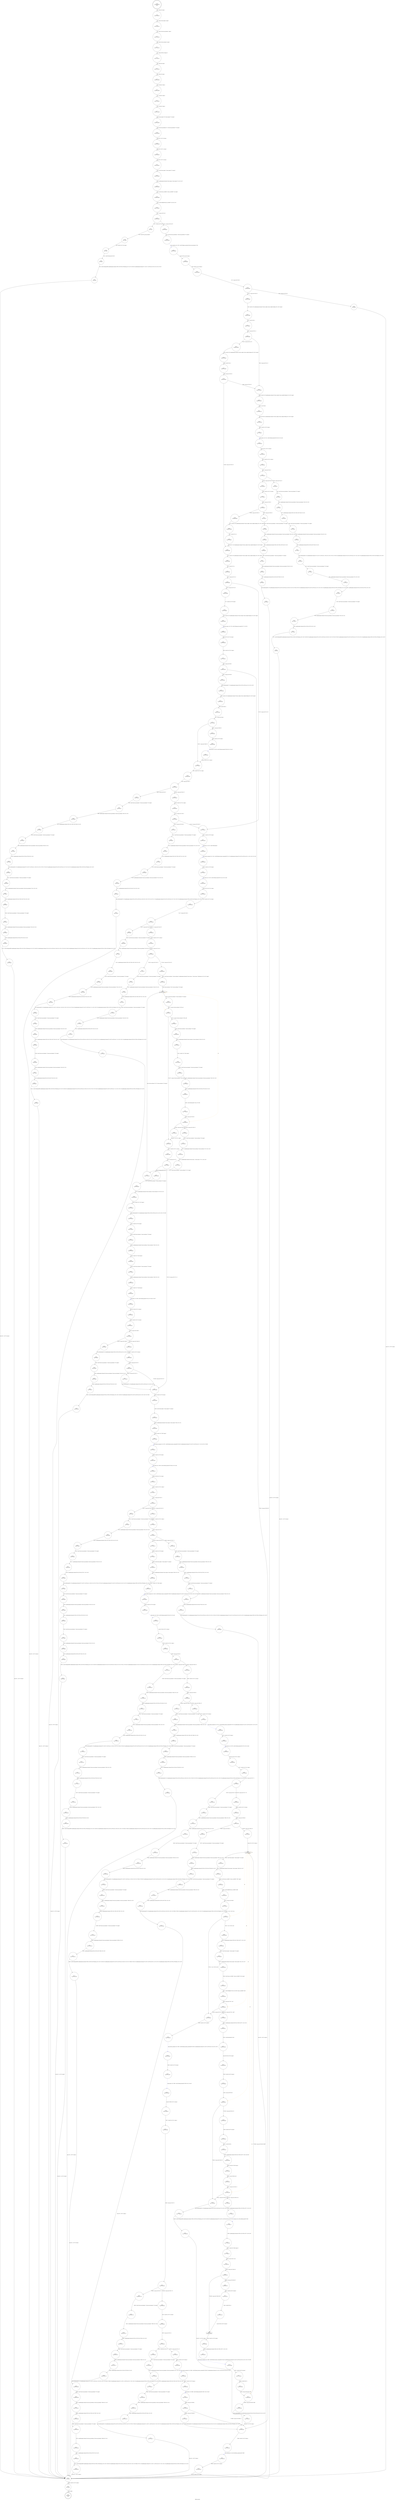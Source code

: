 digraph deliver_to_host {
label="deliver_to_host"
1765 [label="N1765\n(rp:0, ep:0)\nexit", shape="doublecircle"]
1766 [label="N1766\n(rp:416, ep:416)\nentry", shape="doublecircle"]
1766 -> 1768 [label="%3 = alloca i32, align 4"]
1768 [label="N1768\n(rp:415, ep:415)", shape="circle"]
1768 -> 1769 [label="%4 = alloca %struct.qitem*, align 8"]
1769 [label="N1769\n(rp:414, ep:414)", shape="circle"]
1769 -> 1770 [label="%5 = alloca %struct.mx_hostentry*, align 8"]
1770 [label="N1770\n(rp:413, ep:413)", shape="circle"]
1770 -> 1771 [label="%6 = alloca %struct.authuser*, align 8"]
1771 [label="N1771\n(rp:412, ep:412)", shape="circle"]
1771 -> 1772 [label="%7 = alloca [1000 x i8], align 16"]
1772 [label="N1772\n(rp:411, ep:411)", shape="circle"]
1772 -> 1773 [label="%8 = alloca i64, align 8"]
1773 [label="N1773\n(rp:410, ep:410)", shape="circle"]
1773 -> 1774 [label="%9 = alloca i32, align 4"]
1774 [label="N1774\n(rp:409, ep:409)", shape="circle"]
1774 -> 1775 [label="%10 = alloca i32, align 4"]
1775 [label="N1775\n(rp:408, ep:408)", shape="circle"]
1775 -> 1776 [label="%11 = alloca i32, align 4"]
1776 [label="N1776\n(rp:407, ep:407)", shape="circle"]
1776 -> 1777 [label="%12 = alloca i32, align 4"]
1777 [label="N1777\n(rp:406, ep:406)", shape="circle"]
1777 -> 1779 [label="store %struct.qitem* %0, %struct.qitem** %4, align 8"]
1779 [label="N1779\n(rp:405, ep:405)", shape="circle"]
1779 -> 1786 [label="store %struct.mx_hostentry* %1, %struct.mx_hostentry** %5, align 8"]
1786 [label="N1786\n(rp:404, ep:404)", shape="circle"]
1786 -> 1788 [label="store i32 0, i32* %10, align 4"]
1788 [label="N1788\n(rp:403, ep:403)", shape="circle"]
1788 -> 1790 [label="store i32 0, i32* %11, align 4"]
1790 [label="N1790\n(rp:402, ep:402)", shape="circle"]
1790 -> 1791 [label="store i32 0, i32* %12, align 4"]
1791 [label="N1791\n(rp:401, ep:401)", shape="circle"]
1791 -> 1792 [label="%13 = load %struct.qitem*, %struct.qitem** %4, align 8"]
1792 [label="N1792\n(rp:400, ep:400)", shape="circle"]
1792 -> 1793 [label="%14 = getelementptr inbounds %struct.qitem, %struct.qitem* %13, i32 0, i32 7"]
1793 [label="N1793\n(rp:399, ep:399)", shape="circle"]
1793 -> 1794 [label="%15 = load %struct._IO_FILE*, %struct._IO_FILE** %14, align 8"]
1794 [label="N1794\n(rp:398, ep:398)", shape="circle"]
1794 -> 1795 [label="%16 = call i32 @fseek(%struct._IO_FILE* %15, i64 0, i32 0)"]
1795 [label="N1795\n(rp:397, ep:397)", shape="circle"]
1795 -> 1796 [label="%17 = icmp ne i32 %16, 0"]
1796 [label="N1796\n(rp:396, ep:396)", shape="circle"]
1796 -> 2237 [label="[%17 = icmp ne i32 %16, 0]"]
1796 -> 2238 [label="[!(%17 = icmp ne i32 %16, 0)]"]
1798 [label="N1798\n(rp:6, ep:6)", shape="circle"]
1798 -> 1799 [label="%20 = load i32, i32* %19, align 4"]
1799 [label="N1799\n(rp:5, ep:5)", shape="circle"]
1799 -> 1800 [label="%21 = call i8* @strerror(i32 %20)"]
1800 [label="N1800\n(rp:4, ep:4)", shape="circle"]
1800 -> 1801 [label="%22 = call i32 @snprintf(i8* getelementptr inbounds ([200 x i8], [200 x i8]* @errmsg, i32 0, i32 0), i64 200, i8* getelementptr inbounds ([17 x i8], [17 x i8]* @.str.10.105, i32 0, i32 0), i8* %21)"]
1801 [label="N1801\n(rp:3, ep:3)", shape="circle"]
1801 -> 2235 [label="store i32 -1, i32* %3, align 4"]
1804 [label="N1804\n(rp:394, ep:394)", shape="circle"]
1804 -> 1805 [label="open_connection --@-- %25 = call i32 @open_connection(%struct.mx_hostentry* %24)", style="dashed", color="blue"]
1805 [label="N1805\n(rp:393, ep:393)", shape="circle"]
1805 -> 1806 [label="store i32 %25, i32* %9, align 4"]
1806 [label="N1806\n(rp:392, ep:392)", shape="circle"]
1806 -> 1807 [label="%26 = load i32, i32* %9, align 4"]
1807 [label="N1807\n(rp:391, ep:391)", shape="circle"]
1807 -> 1808 [label="%27 = icmp slt i32 %26, 0"]
1808 [label="N1808\n(rp:390, ep:390)", shape="circle"]
1808 -> 2239 [label="[%27 = icmp slt i32 %26, 0]"]
1808 -> 2240 [label="[!(%27 = icmp slt i32 %26, 0)]"]
1812 [label="N1812\n(rp:388, ep:388)", shape="circle"]
1812 -> 1813 [label="%31 = and i32 %30, 4"]
1813 [label="N1813\n(rp:387, ep:387)", shape="circle"]
1813 -> 1814 [label="%32 = icmp eq i32 %31, 0"]
1814 [label="N1814\n(rp:386, ep:386)", shape="circle"]
1814 -> 2242 [label="[!(%32 = icmp eq i32 %31, 0)]"]
1814 -> 1819 [label="[%32 = icmp eq i32 %31, 0]"]
1816 [label="N1816\n(rp:384, ep:384)", shape="circle"]
1816 -> 1817 [label="%35 = and i32 %34, 2"]
1817 [label="N1817\n(rp:383, ep:383)", shape="circle"]
1817 -> 1818 [label="%36 = icmp ne i32 %35, 0"]
1818 [label="N1818\n(rp:382, ep:382)", shape="circle"]
1818 -> 1819 [label="[%36 = icmp ne i32 %35, 0]"]
1818 -> 1861 [label="[!(%36 = icmp ne i32 %35, 0)]"]
1819 [label="N1819\n(rp:381, ep:381)", shape="circle"]
1819 -> 1820 [label="%38 = load i32, i32* getelementptr inbounds (%struct.config, %struct.config* @config, i32 0, i32 6), align 8"]
1820 [label="N1820\n(rp:380, ep:380)", shape="circle"]
1820 -> 1821 [label="%39 = or i32 %38, 8"]
1821 [label="N1821\n(rp:379, ep:379)", shape="circle"]
1821 -> 1822 [label="store i32 %39, i32* getelementptr inbounds (%struct.config, %struct.config* @config, i32 0, i32 6), align 8"]
1822 [label="N1822\n(rp:378, ep:378)", shape="circle"]
1822 -> 1823 [label="%40 = load i32, i32* %9, align 4"]
1823 [label="N1823\n(rp:377, ep:377)", shape="circle"]
1823 -> 1824 [label="read_remote --@-- %41 = call i32 @read_remote(i32 %40, i32 0, i8* null)", style="dashed", color="blue"]
1824 [label="N1824\n(rp:376, ep:376)", shape="circle"]
1824 -> 1825 [label="store i32 %41, i32* %12, align 4"]
1825 [label="N1825\n(rp:375, ep:375)", shape="circle"]
1825 -> 1826 [label="%42 = load i32, i32* %12, align 4"]
1826 [label="N1826\n(rp:374, ep:374)", shape="circle"]
1826 -> 1827 [label="%43 = icmp eq i32 %42, 5"]
1827 [label="N1827\n(rp:373, ep:373)", shape="circle"]
1827 -> 2245 [label="[%43 = icmp eq i32 %42, 5]"]
1827 -> 2246 [label="[!(%43 = icmp eq i32 %42, 5)]"]
1829 [label="N1829\n(rp:22, ep:22)", shape="circle"]
1829 -> 1830 [label="%46 = getelementptr inbounds %struct.mx_hostentry, %struct.mx_hostentry* %45, i32 0, i32 0"]
1830 [label="N1830\n(rp:21, ep:21)", shape="circle"]
1830 -> 1831 [label="%47 = getelementptr inbounds [1025 x i8], [1025 x i8]* %46, i32 0, i32 0"]
1831 [label="N1831\n(rp:20, ep:20)", shape="circle"]
1831 -> 1832 [label="%48 = load %struct.mx_hostentry*, %struct.mx_hostentry** %5, align 8"]
1832 [label="N1832\n(rp:19, ep:19)", shape="circle"]
1832 -> 1833 [label="%49 = getelementptr inbounds %struct.mx_hostentry, %struct.mx_hostentry* %48, i32 0, i32 1"]
1833 [label="N1833\n(rp:18, ep:18)", shape="circle"]
1833 -> 1834 [label="%50 = getelementptr inbounds [46 x i8], [46 x i8]* %49, i32 0, i32 0"]
1834 [label="N1834\n(rp:17, ep:17)", shape="circle"]
1834 -> 1835 [label="call void @syslog(i32 3, i8* getelementptr inbounds ([47 x i8], [47 x i8]* @.str.11.106, i32 0, i32 0), i8* %47, i8* %50, i8* getelementptr inbounds ([8 x i8], [8 x i8]* @.str.12.107, i32 0, i32 0), i8* getelementptr inbounds ([200 x i8], [200 x i8]* @neterr, i32 0, i32 0))"]
1835 [label="N1835\n(rp:16, ep:16)", shape="circle"]
1835 -> 1836 [label="%51 = load %struct.mx_hostentry*, %struct.mx_hostentry** %5, align 8"]
1836 [label="N1836\n(rp:15, ep:15)", shape="circle"]
1836 -> 1837 [label="%52 = getelementptr inbounds %struct.mx_hostentry, %struct.mx_hostentry* %51, i32 0, i32 0"]
1837 [label="N1837\n(rp:14, ep:14)", shape="circle"]
1837 -> 1838 [label="%53 = getelementptr inbounds [1025 x i8], [1025 x i8]* %52, i32 0, i32 0"]
1838 [label="N1838\n(rp:13, ep:13)", shape="circle"]
1838 -> 1839 [label="%54 = load %struct.mx_hostentry*, %struct.mx_hostentry** %5, align 8"]
1839 [label="N1839\n(rp:12, ep:12)", shape="circle"]
1839 -> 1840 [label="%55 = getelementptr inbounds %struct.mx_hostentry, %struct.mx_hostentry* %54, i32 0, i32 1"]
1840 [label="N1840\n(rp:11, ep:11)", shape="circle"]
1840 -> 1841 [label="%56 = getelementptr inbounds [46 x i8], [46 x i8]* %55, i32 0, i32 0"]
1841 [label="N1841\n(rp:10, ep:10)", shape="circle"]
1841 -> 1842 [label="%57 = call i32 @snprintf(i8* getelementptr inbounds ([200 x i8], [200 x i8]* @errmsg, i32 0, i32 0), i64 200, i8* getelementptr inbounds ([32 x i8], [32 x i8]* @.str.13.108, i32 0, i32 0), i8* %53, i8* %56, i8* getelementptr inbounds ([8 x i8], [8 x i8]* @.str.12.107, i32 0, i32 0), i8* getelementptr inbounds ([200 x i8], [200 x i8]* @neterr, i32 0, i32 0))"]
1842 [label="N1842\n(rp:9, ep:9)", shape="circle"]
1842 -> 2235 [label="store i32 -1, i32* %3, align 4"]
1845 [label="N1845\n(rp:371, ep:371)", shape="circle"]
1845 -> 1846 [label="%60 = icmp ne i32 %59, 2"]
1846 [label="N1846\n(rp:370, ep:370)", shape="circle"]
1846 -> 2247 [label="[%60 = icmp ne i32 %59, 2]"]
1846 -> 2248 [label="[!(%60 = icmp ne i32 %59, 2)]"]
1848 [label="N1848\n(rp:30, ep:30)", shape="circle"]
1848 -> 1849 [label="%63 = getelementptr inbounds %struct.mx_hostentry, %struct.mx_hostentry* %62, i32 0, i32 0"]
1849 [label="N1849\n(rp:29, ep:29)", shape="circle"]
1849 -> 1850 [label="%64 = getelementptr inbounds [1025 x i8], [1025 x i8]* %63, i32 0, i32 0"]
1850 [label="N1850\n(rp:28, ep:28)", shape="circle"]
1850 -> 1851 [label="%65 = load %struct.mx_hostentry*, %struct.mx_hostentry** %5, align 8"]
1851 [label="N1851\n(rp:27, ep:27)", shape="circle"]
1851 -> 1852 [label="%66 = getelementptr inbounds %struct.mx_hostentry, %struct.mx_hostentry* %65, i32 0, i32 1"]
1852 [label="N1852\n(rp:26, ep:26)", shape="circle"]
1852 -> 1853 [label="%67 = getelementptr inbounds [46 x i8], [46 x i8]* %66, i32 0, i32 0"]
1853 [label="N1853\n(rp:25, ep:25)", shape="circle"]
1853 -> 1854 [label="call void @syslog(i32 5, i8* getelementptr inbounds ([54 x i8], [54 x i8]* @.str.14.109, i32 0, i32 0), i8* %64, i8* %67, i8* getelementptr inbounds ([8 x i8], [8 x i8]* @.str.12.107, i32 0, i32 0), i8* getelementptr inbounds ([200 x i8], [200 x i8]* @neterr, i32 0, i32 0))"]
1854 [label="N1854\n(rp:24, ep:24)", shape="circle"]
1854 -> 2235 [label="store i32 1, i32* %3, align 4"]
1858 [label="N1858\n(rp:368, ep:368)", shape="circle"]
1858 -> 1859 [label="%71 = and i32 %70, -9"]
1859 [label="N1859\n(rp:367, ep:367)", shape="circle"]
1859 -> 1861 [label="store i32 %71, i32* getelementptr inbounds (%struct.config, %struct.config* @config, i32 0, i32 6), align 8"]
1861 [label="N1861\n(rp:366, ep:366)", shape="circle"]
1861 -> 1862 [label="%73 = load i32, i32* getelementptr inbounds (%struct.config, %struct.config* @config, i32 0, i32 6), align 8"]
1862 [label="N1862\n(rp:365, ep:365)", shape="circle"]
1862 -> 1863 [label="%74 = and i32 %73, 4"]
1863 [label="N1863\n(rp:364, ep:364)", shape="circle"]
1863 -> 1864 [label="%75 = icmp ne i32 %74, 0"]
1864 [label="N1864\n(rp:363, ep:363)", shape="circle"]
1864 -> 2249 [label="[%75 = icmp ne i32 %74, 0]"]
1864 -> 1916 [label="[!(%75 = icmp ne i32 %74, 0)]"]
1866 [label="N1866\n(rp:361, ep:361)", shape="circle"]
1866 -> 1867 [label="%78 = load i32, i32* getelementptr inbounds (%struct.config, %struct.config* @config, i32 0, i32 6), align 8"]
1867 [label="N1867\n(rp:360, ep:360)", shape="circle"]
1867 -> 1868 [label="smtp_init_crypto --@-- %79 = call i32 @smtp_init_crypto(i32 %77, i32 %78)", style="dashed", color="blue"]
1868 [label="N1868\n(rp:359, ep:359)", shape="circle"]
1868 -> 1869 [label="store i32 %79, i32* %10, align 4"]
1869 [label="N1869\n(rp:358, ep:358)", shape="circle"]
1869 -> 1870 [label="%80 = load i32, i32* %10, align 4"]
1870 [label="N1870\n(rp:357, ep:357)", shape="circle"]
1870 -> 1871 [label="%81 = icmp eq i32 %80, 0"]
1871 [label="N1871\n(rp:356, ep:356)", shape="circle"]
1871 -> 2251 [label="[%81 = icmp eq i32 %80, 0]"]
1871 -> 2230 [label="[!(%81 = icmp eq i32 %80, 0)]"]
1875 [label="N1875\n(rp:354, ep:354)", shape="circle"]
1875 -> 1876 [label="%85 = load i32, i32* getelementptr inbounds (%struct.config, %struct.config* @config, i32 0, i32 6), align 8"]
1876 [label="N1876\n(rp:353, ep:353)", shape="circle"]
1876 -> 1877 [label="%86 = and i32 %85, 2"]
1877 [label="N1877\n(rp:352, ep:352)", shape="circle"]
1877 -> 1878 [label="%87 = icmp eq i32 %86, 0"]
1878 [label="N1878\n(rp:351, ep:351)", shape="circle"]
1878 -> 2253 [label="[%87 = icmp eq i32 %86, 0]"]
1878 -> 1883 [label="[!(%87 = icmp eq i32 %86, 0)]"]
1880 [label="N1880\n(rp:349, ep:349)", shape="circle"]
1880 -> 1881 [label="read_remote --@-- %90 = call i32 @read_remote(i32 %89, i32 0, i8* null)", style="dashed", color="blue"]
1881 [label="N1881\n(rp:348, ep:348)", shape="circle"]
1881 -> 1883 [label="store i32 %90, i32* %12, align 4"]
1883 [label="N1883\n(rp:347, ep:347)", shape="circle"]
1883 -> 1884 [label="%92 = load i32, i32* %12, align 4"]
1884 [label="N1884\n(rp:346, ep:346)", shape="circle"]
1884 -> 1885 [label="%93 = icmp eq i32 %92, 5"]
1885 [label="N1885\n(rp:345, ep:345)", shape="circle"]
1885 -> 2255 [label="[%93 = icmp eq i32 %92, 5]"]
1885 -> 2256 [label="[!(%93 = icmp eq i32 %92, 5)]"]
1887 [label="N1887\n(rp:45, ep:45)", shape="circle"]
1887 -> 1888 [label="%96 = getelementptr inbounds %struct.mx_hostentry, %struct.mx_hostentry* %95, i32 0, i32 0"]
1888 [label="N1888\n(rp:44, ep:44)", shape="circle"]
1888 -> 1889 [label="%97 = getelementptr inbounds [1025 x i8], [1025 x i8]* %96, i32 0, i32 0"]
1889 [label="N1889\n(rp:43, ep:43)", shape="circle"]
1889 -> 1890 [label="%98 = load %struct.mx_hostentry*, %struct.mx_hostentry** %5, align 8"]
1890 [label="N1890\n(rp:42, ep:42)", shape="circle"]
1890 -> 1891 [label="%99 = getelementptr inbounds %struct.mx_hostentry, %struct.mx_hostentry* %98, i32 0, i32 1"]
1891 [label="N1891\n(rp:41, ep:41)", shape="circle"]
1891 -> 1892 [label="%100 = getelementptr inbounds [46 x i8], [46 x i8]* %99, i32 0, i32 0"]
1892 [label="N1892\n(rp:40, ep:40)", shape="circle"]
1892 -> 1893 [label="call void @syslog(i32 3, i8* getelementptr inbounds ([47 x i8], [47 x i8]* @.str.11.106, i32 0, i32 0), i8* %97, i8* %100, i8* getelementptr inbounds ([8 x i8], [8 x i8]* @.str.12.107, i32 0, i32 0), i8* getelementptr inbounds ([200 x i8], [200 x i8]* @neterr, i32 0, i32 0))"]
1893 [label="N1893\n(rp:39, ep:39)", shape="circle"]
1893 -> 1894 [label="%101 = load %struct.mx_hostentry*, %struct.mx_hostentry** %5, align 8"]
1894 [label="N1894\n(rp:38, ep:38)", shape="circle"]
1894 -> 1895 [label="%102 = getelementptr inbounds %struct.mx_hostentry, %struct.mx_hostentry* %101, i32 0, i32 0"]
1895 [label="N1895\n(rp:37, ep:37)", shape="circle"]
1895 -> 1896 [label="%103 = getelementptr inbounds [1025 x i8], [1025 x i8]* %102, i32 0, i32 0"]
1896 [label="N1896\n(rp:36, ep:36)", shape="circle"]
1896 -> 1897 [label="%104 = load %struct.mx_hostentry*, %struct.mx_hostentry** %5, align 8"]
1897 [label="N1897\n(rp:35, ep:35)", shape="circle"]
1897 -> 1898 [label="%105 = getelementptr inbounds %struct.mx_hostentry, %struct.mx_hostentry* %104, i32 0, i32 1"]
1898 [label="N1898\n(rp:34, ep:34)", shape="circle"]
1898 -> 1899 [label="%106 = getelementptr inbounds [46 x i8], [46 x i8]* %105, i32 0, i32 0"]
1899 [label="N1899\n(rp:33, ep:33)", shape="circle"]
1899 -> 1900 [label="%107 = call i32 @snprintf(i8* getelementptr inbounds ([200 x i8], [200 x i8]* @errmsg, i32 0, i32 0), i64 200, i8* getelementptr inbounds ([32 x i8], [32 x i8]* @.str.13.108, i32 0, i32 0), i8* %103, i8* %106, i8* getelementptr inbounds ([8 x i8], [8 x i8]* @.str.12.107, i32 0, i32 0), i8* getelementptr inbounds ([200 x i8], [200 x i8]* @neterr, i32 0, i32 0))"]
1900 [label="N1900\n(rp:32, ep:32)", shape="circle"]
1900 -> 2235 [label="store i32 -1, i32* %3, align 4"]
1903 [label="N1903\n(rp:343, ep:343)", shape="circle"]
1903 -> 1904 [label="%110 = icmp ne i32 %109, 2"]
1904 [label="N1904\n(rp:342, ep:342)", shape="circle"]
1904 -> 2257 [label="[%110 = icmp ne i32 %109, 2]"]
1904 -> 1916 [label="[!(%110 = icmp ne i32 %109, 2)]"]
1906 [label="N1906\n(rp:53, ep:53)", shape="circle"]
1906 -> 1907 [label="%113 = getelementptr inbounds %struct.mx_hostentry, %struct.mx_hostentry* %112, i32 0, i32 0"]
1907 [label="N1907\n(rp:52, ep:52)", shape="circle"]
1907 -> 1908 [label="%114 = getelementptr inbounds [1025 x i8], [1025 x i8]* %113, i32 0, i32 0"]
1908 [label="N1908\n(rp:51, ep:51)", shape="circle"]
1908 -> 1909 [label="%115 = load %struct.mx_hostentry*, %struct.mx_hostentry** %5, align 8"]
1909 [label="N1909\n(rp:50, ep:50)", shape="circle"]
1909 -> 1910 [label="%116 = getelementptr inbounds %struct.mx_hostentry, %struct.mx_hostentry* %115, i32 0, i32 1"]
1910 [label="N1910\n(rp:49, ep:49)", shape="circle"]
1910 -> 1911 [label="%117 = getelementptr inbounds [46 x i8], [46 x i8]* %116, i32 0, i32 0"]
1911 [label="N1911\n(rp:48, ep:48)", shape="circle"]
1911 -> 1912 [label="call void @syslog(i32 5, i8* getelementptr inbounds ([54 x i8], [54 x i8]* @.str.14.109, i32 0, i32 0), i8* %114, i8* %117, i8* getelementptr inbounds ([8 x i8], [8 x i8]* @.str.12.107, i32 0, i32 0), i8* getelementptr inbounds ([200 x i8], [200 x i8]* @neterr, i32 0, i32 0))"]
1912 [label="N1912\n(rp:47, ep:47)", shape="circle"]
1912 -> 2235 [label="store i32 1, i32* %3, align 4"]
1916 [label="N1916\n(rp:341, ep:341)", shape="circle"]
1916 -> 1917 [label="%121 = load i32, i32* %9, align 4"]
1917 [label="N1917\n(rp:340, ep:340)", shape="circle"]
1917 -> 1918 [label="hostname --@-- %122 = call i8* @hostname()", style="dashed", color="blue"]
1918 [label="N1918\n(rp:339, ep:339)", shape="circle"]
1918 -> 1919 [label="send_remote_command --@-- %123 = call i64 @send_remote_command(i32 %121, i8* getelementptr inbounds ([8 x i8], [8 x i8]* @.str.16.111, i32 0, i32 0), i8* %122)", style="dashed", color="blue"]
1919 [label="N1919\n(rp:338, ep:338)", shape="circle"]
1919 -> 1920 [label="%124 = load i32, i32* %9, align 4"]
1920 [label="N1920\n(rp:337, ep:337)", shape="circle"]
1920 -> 1921 [label="read_remote --@-- %125 = call i32 @read_remote(i32 %124, i32 0, i8* null)", style="dashed", color="blue"]
1921 [label="N1921\n(rp:336, ep:336)", shape="circle"]
1921 -> 1922 [label="store i32 %125, i32* %12, align 4"]
1922 [label="N1922\n(rp:335, ep:335)", shape="circle"]
1922 -> 1923 [label="%126 = load i32, i32* %12, align 4"]
1923 [label="N1923\n(rp:334, ep:334)", shape="circle"]
1923 -> 1924 [label="%127 = icmp eq i32 %126, 5"]
1924 [label="N1924\n(rp:333, ep:333)", shape="circle"]
1924 -> 2259 [label="[%127 = icmp eq i32 %126, 5]"]
1924 -> 2260 [label="[!(%127 = icmp eq i32 %126, 5)]"]
1926 [label="N1926\n(rp:68, ep:68)", shape="circle"]
1926 -> 1927 [label="%130 = getelementptr inbounds %struct.mx_hostentry, %struct.mx_hostentry* %129, i32 0, i32 0"]
1927 [label="N1927\n(rp:67, ep:67)", shape="circle"]
1927 -> 1928 [label="%131 = getelementptr inbounds [1025 x i8], [1025 x i8]* %130, i32 0, i32 0"]
1928 [label="N1928\n(rp:66, ep:66)", shape="circle"]
1928 -> 1929 [label="%132 = load %struct.mx_hostentry*, %struct.mx_hostentry** %5, align 8"]
1929 [label="N1929\n(rp:65, ep:65)", shape="circle"]
1929 -> 1930 [label="%133 = getelementptr inbounds %struct.mx_hostentry, %struct.mx_hostentry* %132, i32 0, i32 1"]
1930 [label="N1930\n(rp:64, ep:64)", shape="circle"]
1930 -> 1931 [label="%134 = getelementptr inbounds [46 x i8], [46 x i8]* %133, i32 0, i32 0"]
1931 [label="N1931\n(rp:63, ep:63)", shape="circle"]
1931 -> 1932 [label="call void @syslog(i32 3, i8* getelementptr inbounds ([47 x i8], [47 x i8]* @.str.11.106, i32 0, i32 0), i8* %131, i8* %134, i8* getelementptr inbounds ([5 x i8], [5 x i8]* @.str.17.112, i32 0, i32 0), i8* getelementptr inbounds ([200 x i8], [200 x i8]* @neterr, i32 0, i32 0))"]
1932 [label="N1932\n(rp:62, ep:62)", shape="circle"]
1932 -> 1933 [label="%135 = load %struct.mx_hostentry*, %struct.mx_hostentry** %5, align 8"]
1933 [label="N1933\n(rp:61, ep:61)", shape="circle"]
1933 -> 1934 [label="%136 = getelementptr inbounds %struct.mx_hostentry, %struct.mx_hostentry* %135, i32 0, i32 0"]
1934 [label="N1934\n(rp:60, ep:60)", shape="circle"]
1934 -> 1935 [label="%137 = getelementptr inbounds [1025 x i8], [1025 x i8]* %136, i32 0, i32 0"]
1935 [label="N1935\n(rp:59, ep:59)", shape="circle"]
1935 -> 1936 [label="%138 = load %struct.mx_hostentry*, %struct.mx_hostentry** %5, align 8"]
1936 [label="N1936\n(rp:58, ep:58)", shape="circle"]
1936 -> 1937 [label="%139 = getelementptr inbounds %struct.mx_hostentry, %struct.mx_hostentry* %138, i32 0, i32 1"]
1937 [label="N1937\n(rp:57, ep:57)", shape="circle"]
1937 -> 1938 [label="%140 = getelementptr inbounds [46 x i8], [46 x i8]* %139, i32 0, i32 0"]
1938 [label="N1938\n(rp:56, ep:56)", shape="circle"]
1938 -> 1939 [label="%141 = call i32 @snprintf(i8* getelementptr inbounds ([200 x i8], [200 x i8]* @errmsg, i32 0, i32 0), i64 200, i8* getelementptr inbounds ([32 x i8], [32 x i8]* @.str.13.108, i32 0, i32 0), i8* %137, i8* %140, i8* getelementptr inbounds ([5 x i8], [5 x i8]* @.str.17.112, i32 0, i32 0), i8* getelementptr inbounds ([200 x i8], [200 x i8]* @neterr, i32 0, i32 0))"]
1939 [label="N1939\n(rp:55, ep:55)", shape="circle"]
1939 -> 2235 [label="store i32 -1, i32* %3, align 4"]
1942 [label="N1942\n(rp:331, ep:331)", shape="circle"]
1942 -> 1943 [label="%144 = icmp ne i32 %143, 2"]
1943 [label="N1943\n(rp:330, ep:330)", shape="circle"]
1943 -> 2261 [label="[%144 = icmp ne i32 %143, 2]"]
1943 -> 2262 [label="[!(%144 = icmp ne i32 %143, 2)]"]
1945 [label="N1945\n(rp:76, ep:76)", shape="circle"]
1945 -> 1946 [label="%147 = getelementptr inbounds %struct.mx_hostentry, %struct.mx_hostentry* %146, i32 0, i32 0"]
1946 [label="N1946\n(rp:75, ep:75)", shape="circle"]
1946 -> 1947 [label="%148 = getelementptr inbounds [1025 x i8], [1025 x i8]* %147, i32 0, i32 0"]
1947 [label="N1947\n(rp:74, ep:74)", shape="circle"]
1947 -> 1948 [label="%149 = load %struct.mx_hostentry*, %struct.mx_hostentry** %5, align 8"]
1948 [label="N1948\n(rp:73, ep:73)", shape="circle"]
1948 -> 1949 [label="%150 = getelementptr inbounds %struct.mx_hostentry, %struct.mx_hostentry* %149, i32 0, i32 1"]
1949 [label="N1949\n(rp:72, ep:72)", shape="circle"]
1949 -> 1950 [label="%151 = getelementptr inbounds [46 x i8], [46 x i8]* %150, i32 0, i32 0"]
1950 [label="N1950\n(rp:71, ep:71)", shape="circle"]
1950 -> 1951 [label="call void @syslog(i32 5, i8* getelementptr inbounds ([54 x i8], [54 x i8]* @.str.14.109, i32 0, i32 0), i8* %148, i8* %151, i8* getelementptr inbounds ([5 x i8], [5 x i8]* @.str.17.112, i32 0, i32 0), i8* getelementptr inbounds ([200 x i8], [200 x i8]* @neterr, i32 0, i32 0))"]
1951 [label="N1951\n(rp:70, ep:70)", shape="circle"]
1951 -> 2235 [label="store i32 1, i32* %3, align 4"]
1955 [label="N1955\n(rp:328, ep:328)", shape="circle"]
1955 -> 1957 [label="store %struct.authuser* %154, %struct.authuser** %6, align 8"]
1957 [label="N1957\n(rp:327, ep:313)", shape="box"]
1957 -> 1958 [label="%156 = load %struct.authuser*, %struct.authuser** %6, align 8"]
1957 -> 1957 [label="@", style="dashed", color="orange"]
1957 -> 1968 [label="@", style="dashed", color="orange"]
1957 -> 1959 [label="@", style="dashed", color="orange"]
1958 [label="N1958\n(rp:326, ep:312)", shape="circle"]
1958 -> 1959 [label="%157 = icmp ne %struct.authuser* %156, null"]
1959 [label="N1959\n(rp:325, ep:311)", shape="circle"]
1959 -> 2263 [label="[%157 = icmp ne %struct.authuser* %156, null]"]
1959 -> 1978 [label="[!(%157 = icmp ne %struct.authuser* %156, null)]"]
1961 [label="N1961\n(rp:323, ep:326)", shape="circle"]
1961 -> 1962 [label="%160 = getelementptr inbounds %struct.authuser, %struct.authuser* %159, i32 0, i32 3"]
1962 [label="N1962\n(rp:322, ep:325)", shape="circle"]
1962 -> 1963 [label="%161 = load i8*, i8** %160, align 8"]
1963 [label="N1963\n(rp:321, ep:324)", shape="circle"]
1963 -> 1964 [label="%162 = load %struct.mx_hostentry*, %struct.mx_hostentry** %5, align 8"]
1964 [label="N1964\n(rp:320, ep:323)", shape="circle"]
1964 -> 1965 [label="%163 = getelementptr inbounds %struct.mx_hostentry, %struct.mx_hostentry* %162, i32 0, i32 0"]
1965 [label="N1965\n(rp:319, ep:322)", shape="circle"]
1965 -> 1966 [label="%164 = getelementptr inbounds [1025 x i8], [1025 x i8]* %163, i32 0, i32 0"]
1966 [label="N1966\n(rp:318, ep:321)", shape="circle"]
1966 -> 1967 [label="%165 = call i32 @strcmp(i8* %161, i8* %164)"]
1967 [label="N1967\n(rp:317, ep:320)", shape="circle"]
1967 -> 1968 [label="%166 = icmp eq i32 %165, 0"]
1968 [label="N1968\n(rp:316, ep:319)", shape="circle"]
1968 -> 2265 [label="[%166 = icmp eq i32 %165, 0]"]
1968 -> 2266 [label="[!(%166 = icmp eq i32 %165, 0)]"]
1973 [label="N1973\n(rp:314, ep:317)", shape="circle"]
1973 -> 1974 [label="%171 = getelementptr inbounds %struct.authuser, %struct.authuser* %170, i32 0, i32 0"]
1974 [label="N1974\n(rp:313, ep:316)", shape="circle"]
1974 -> 1975 [label="%172 = getelementptr inbounds %struct.anon.1, %struct.anon.1* %171, i32 0, i32 0"]
1975 [label="N1975\n(rp:312, ep:315)", shape="circle"]
1975 -> 1976 [label="%173 = load %struct.authuser*, %struct.authuser** %172, align 8"]
1976 [label="N1976\n(rp:311, ep:314)", shape="circle"]
1976 -> 1957 [label="store %struct.authuser* %173, %struct.authuser** %6, align 8"]
1978 [label="N1978\n(rp:309, ep:309)", shape="circle"]
1978 -> 1979 [label="%175 = load i32, i32* %11, align 4"]
1979 [label="N1979\n(rp:308, ep:308)", shape="circle"]
1979 -> 1980 [label="%176 = icmp eq i32 %175, 1"]
1980 [label="N1980\n(rp:307, ep:307)", shape="circle"]
1980 -> 2267 [label="[%176 = icmp eq i32 %175, 1]"]
1980 -> 2011 [label="[!(%176 = icmp eq i32 %175, 1)]"]
1982 [label="N1982\n(rp:305, ep:305)", shape="circle"]
1982 -> 1983 [label="%179 = getelementptr inbounds %struct.authuser, %struct.authuser* %178, i32 0, i32 1"]
1983 [label="N1983\n(rp:304, ep:304)", shape="circle"]
1983 -> 1984 [label="%180 = load i8*, i8** %179, align 8"]
1984 [label="N1984\n(rp:303, ep:303)", shape="circle"]
1984 -> 1985 [label="call void @syslog(i32 6, i8* getelementptr inbounds ([38 x i8], [38 x i8]* @.str.18.113, i32 0, i32 0), i8* %180)"]
1985 [label="N1985\n(rp:302, ep:302)", shape="circle"]
1985 -> 1986 [label="%181 = load i32, i32* %9, align 4"]
1986 [label="N1986\n(rp:301, ep:301)", shape="circle"]
1986 -> 1987 [label="%182 = load %struct.authuser*, %struct.authuser** %6, align 8"]
1987 [label="N1987\n(rp:300, ep:300)", shape="circle"]
1987 -> 1988 [label="%183 = getelementptr inbounds %struct.authuser, %struct.authuser* %182, i32 0, i32 1"]
1988 [label="N1988\n(rp:299, ep:299)", shape="circle"]
1988 -> 1989 [label="%184 = load i8*, i8** %183, align 8"]
1989 [label="N1989\n(rp:298, ep:298)", shape="circle"]
1989 -> 1990 [label="%185 = load %struct.authuser*, %struct.authuser** %6, align 8"]
1990 [label="N1990\n(rp:297, ep:297)", shape="circle"]
1990 -> 1991 [label="%186 = getelementptr inbounds %struct.authuser, %struct.authuser* %185, i32 0, i32 2"]
1991 [label="N1991\n(rp:296, ep:296)", shape="circle"]
1991 -> 1992 [label="%187 = load i8*, i8** %186, align 8"]
1992 [label="N1992\n(rp:295, ep:295)", shape="circle"]
1992 -> 1993 [label="smtp_login --@-- %188 = call i32 @smtp_login(i32 %181, i8* %184, i8* %187)", style="dashed", color="blue"]
1993 [label="N1993\n(rp:294, ep:294)", shape="circle"]
1993 -> 1994 [label="store i32 %188, i32* %10, align 4"]
1994 [label="N1994\n(rp:293, ep:293)", shape="circle"]
1994 -> 1995 [label="%189 = load i32, i32* %10, align 4"]
1995 [label="N1995\n(rp:292, ep:292)", shape="circle"]
1995 -> 1996 [label="%190 = icmp slt i32 %189, 0"]
1996 [label="N1996\n(rp:291, ep:291)", shape="circle"]
1996 -> 2269 [label="[%190 = icmp slt i32 %189, 0]"]
1996 -> 2270 [label="[!(%190 = icmp slt i32 %189, 0)]"]
1998 [label="N1998\n(rp:82, ep:82)", shape="circle"]
1998 -> 1999 [label="%192 = load %struct.mx_hostentry*, %struct.mx_hostentry** %5, align 8"]
1999 [label="N1999\n(rp:81, ep:81)", shape="circle"]
1999 -> 2000 [label="%193 = getelementptr inbounds %struct.mx_hostentry, %struct.mx_hostentry* %192, i32 0, i32 0"]
2000 [label="N2000\n(rp:80, ep:80)", shape="circle"]
2000 -> 2001 [label="%194 = getelementptr inbounds [1025 x i8], [1025 x i8]* %193, i32 0, i32 0"]
2001 [label="N2001\n(rp:79, ep:79)", shape="circle"]
2001 -> 2002 [label="%195 = call i32 @snprintf(i8* getelementptr inbounds ([200 x i8], [200 x i8]* @errmsg, i32 0, i32 0), i64 200, i8* getelementptr inbounds ([24 x i8], [24 x i8]* @.str.20.115, i32 0, i32 0), i8* %194)"]
2002 [label="N2002\n(rp:78, ep:78)", shape="circle"]
2002 -> 2235 [label="store i32 -1, i32* %3, align 4"]
2005 [label="N2005\n(rp:289, ep:289)", shape="circle"]
2005 -> 2006 [label="%198 = icmp sgt i32 %197, 0"]
2006 [label="N2006\n(rp:288, ep:288)", shape="circle"]
2006 -> 2271 [label="[%198 = icmp sgt i32 %197, 0]"]
2006 -> 2011 [label="[!(%198 = icmp sgt i32 %197, 0)]"]
2011 [label="N2011\n(rp:286, ep:286)", shape="circle"]
2011 -> 2012 [label="%203 = load i32, i32* %9, align 4"]
2012 [label="N2012\n(rp:285, ep:285)", shape="circle"]
2012 -> 2013 [label="%204 = load %struct.qitem*, %struct.qitem** %4, align 8"]
2013 [label="N2013\n(rp:284, ep:284)", shape="circle"]
2013 -> 2014 [label="%205 = getelementptr inbounds %struct.qitem, %struct.qitem* %204, i32 0, i32 1"]
2014 [label="N2014\n(rp:283, ep:283)", shape="circle"]
2014 -> 2015 [label="%206 = load i8*, i8** %205, align 8"]
2015 [label="N2015\n(rp:282, ep:282)", shape="circle"]
2015 -> 2016 [label="send_remote_command --@-- %207 = call i64 @send_remote_command(i32 %203, i8* getelementptr inbounds ([15 x i8], [15 x i8]* @.str.22.117, i32 0, i32 0), i8* %206)", style="dashed", color="blue"]
2016 [label="N2016\n(rp:281, ep:281)", shape="circle"]
2016 -> 2017 [label="%208 = load i32, i32* %9, align 4"]
2017 [label="N2017\n(rp:280, ep:280)", shape="circle"]
2017 -> 2018 [label="read_remote --@-- %209 = call i32 @read_remote(i32 %208, i32 0, i8* null)", style="dashed", color="blue"]
2018 [label="N2018\n(rp:279, ep:279)", shape="circle"]
2018 -> 2019 [label="store i32 %209, i32* %12, align 4"]
2019 [label="N2019\n(rp:278, ep:278)", shape="circle"]
2019 -> 2020 [label="%210 = load i32, i32* %12, align 4"]
2020 [label="N2020\n(rp:277, ep:277)", shape="circle"]
2020 -> 2021 [label="%211 = icmp eq i32 %210, 5"]
2021 [label="N2021\n(rp:276, ep:276)", shape="circle"]
2021 -> 2273 [label="[%211 = icmp eq i32 %210, 5]"]
2021 -> 2274 [label="[!(%211 = icmp eq i32 %210, 5)]"]
2023 [label="N2023\n(rp:97, ep:97)", shape="circle"]
2023 -> 2024 [label="%214 = getelementptr inbounds %struct.mx_hostentry, %struct.mx_hostentry* %213, i32 0, i32 0"]
2024 [label="N2024\n(rp:96, ep:96)", shape="circle"]
2024 -> 2025 [label="%215 = getelementptr inbounds [1025 x i8], [1025 x i8]* %214, i32 0, i32 0"]
2025 [label="N2025\n(rp:95, ep:95)", shape="circle"]
2025 -> 2026 [label="%216 = load %struct.mx_hostentry*, %struct.mx_hostentry** %5, align 8"]
2026 [label="N2026\n(rp:94, ep:94)", shape="circle"]
2026 -> 2027 [label="%217 = getelementptr inbounds %struct.mx_hostentry, %struct.mx_hostentry* %216, i32 0, i32 1"]
2027 [label="N2027\n(rp:93, ep:93)", shape="circle"]
2027 -> 2028 [label="%218 = getelementptr inbounds [46 x i8], [46 x i8]* %217, i32 0, i32 0"]
2028 [label="N2028\n(rp:92, ep:92)", shape="circle"]
2028 -> 2029 [label="call void @syslog(i32 3, i8* getelementptr inbounds ([47 x i8], [47 x i8]* @.str.11.106, i32 0, i32 0), i8* %215, i8* %218, i8* getelementptr inbounds ([10 x i8], [10 x i8]* @.str.23.118, i32 0, i32 0), i8* getelementptr inbounds ([200 x i8], [200 x i8]* @neterr, i32 0, i32 0))"]
2029 [label="N2029\n(rp:91, ep:91)", shape="circle"]
2029 -> 2030 [label="%219 = load %struct.mx_hostentry*, %struct.mx_hostentry** %5, align 8"]
2030 [label="N2030\n(rp:90, ep:90)", shape="circle"]
2030 -> 2031 [label="%220 = getelementptr inbounds %struct.mx_hostentry, %struct.mx_hostentry* %219, i32 0, i32 0"]
2031 [label="N2031\n(rp:89, ep:89)", shape="circle"]
2031 -> 2032 [label="%221 = getelementptr inbounds [1025 x i8], [1025 x i8]* %220, i32 0, i32 0"]
2032 [label="N2032\n(rp:88, ep:88)", shape="circle"]
2032 -> 2033 [label="%222 = load %struct.mx_hostentry*, %struct.mx_hostentry** %5, align 8"]
2033 [label="N2033\n(rp:87, ep:87)", shape="circle"]
2033 -> 2034 [label="%223 = getelementptr inbounds %struct.mx_hostentry, %struct.mx_hostentry* %222, i32 0, i32 1"]
2034 [label="N2034\n(rp:86, ep:86)", shape="circle"]
2034 -> 2035 [label="%224 = getelementptr inbounds [46 x i8], [46 x i8]* %223, i32 0, i32 0"]
2035 [label="N2035\n(rp:85, ep:85)", shape="circle"]
2035 -> 2036 [label="%225 = call i32 @snprintf(i8* getelementptr inbounds ([200 x i8], [200 x i8]* @errmsg, i32 0, i32 0), i64 200, i8* getelementptr inbounds ([32 x i8], [32 x i8]* @.str.13.108, i32 0, i32 0), i8* %221, i8* %224, i8* getelementptr inbounds ([10 x i8], [10 x i8]* @.str.23.118, i32 0, i32 0), i8* getelementptr inbounds ([200 x i8], [200 x i8]* @neterr, i32 0, i32 0))"]
2036 [label="N2036\n(rp:84, ep:84)", shape="circle"]
2036 -> 2235 [label="store i32 -1, i32* %3, align 4"]
2039 [label="N2039\n(rp:274, ep:274)", shape="circle"]
2039 -> 2040 [label="%228 = icmp ne i32 %227, 2"]
2040 [label="N2040\n(rp:273, ep:273)", shape="circle"]
2040 -> 2275 [label="[%228 = icmp ne i32 %227, 2]"]
2040 -> 2276 [label="[!(%228 = icmp ne i32 %227, 2)]"]
2042 [label="N2042\n(rp:105, ep:105)", shape="circle"]
2042 -> 2043 [label="%231 = getelementptr inbounds %struct.mx_hostentry, %struct.mx_hostentry* %230, i32 0, i32 0"]
2043 [label="N2043\n(rp:104, ep:104)", shape="circle"]
2043 -> 2044 [label="%232 = getelementptr inbounds [1025 x i8], [1025 x i8]* %231, i32 0, i32 0"]
2044 [label="N2044\n(rp:103, ep:103)", shape="circle"]
2044 -> 2045 [label="%233 = load %struct.mx_hostentry*, %struct.mx_hostentry** %5, align 8"]
2045 [label="N2045\n(rp:102, ep:102)", shape="circle"]
2045 -> 2046 [label="%234 = getelementptr inbounds %struct.mx_hostentry, %struct.mx_hostentry* %233, i32 0, i32 1"]
2046 [label="N2046\n(rp:101, ep:101)", shape="circle"]
2046 -> 2047 [label="%235 = getelementptr inbounds [46 x i8], [46 x i8]* %234, i32 0, i32 0"]
2047 [label="N2047\n(rp:100, ep:100)", shape="circle"]
2047 -> 2048 [label="call void @syslog(i32 5, i8* getelementptr inbounds ([54 x i8], [54 x i8]* @.str.14.109, i32 0, i32 0), i8* %232, i8* %235, i8* getelementptr inbounds ([10 x i8], [10 x i8]* @.str.23.118, i32 0, i32 0), i8* getelementptr inbounds ([200 x i8], [200 x i8]* @neterr, i32 0, i32 0))"]
2048 [label="N2048\n(rp:99, ep:99)", shape="circle"]
2048 -> 2235 [label="store i32 1, i32* %3, align 4"]
2052 [label="N2052\n(rp:271, ep:271)", shape="circle"]
2052 -> 2053 [label="%239 = load %struct.qitem*, %struct.qitem** %4, align 8"]
2053 [label="N2053\n(rp:270, ep:270)", shape="circle"]
2053 -> 2054 [label="%240 = getelementptr inbounds %struct.qitem, %struct.qitem* %239, i32 0, i32 2"]
2054 [label="N2054\n(rp:269, ep:269)", shape="circle"]
2054 -> 2055 [label="%241 = load i8*, i8** %240, align 8"]
2055 [label="N2055\n(rp:268, ep:268)", shape="circle"]
2055 -> 2056 [label="send_remote_command --@-- %242 = call i64 @send_remote_command(i32 %238, i8* getelementptr inbounds ([13 x i8], [13 x i8]* @.str.24.119, i32 0, i32 0), i8* %241)", style="dashed", color="blue"]
2056 [label="N2056\n(rp:267, ep:267)", shape="circle"]
2056 -> 2057 [label="%243 = load i32, i32* %9, align 4"]
2057 [label="N2057\n(rp:266, ep:266)", shape="circle"]
2057 -> 2058 [label="read_remote --@-- %244 = call i32 @read_remote(i32 %243, i32 0, i8* null)", style="dashed", color="blue"]
2058 [label="N2058\n(rp:265, ep:265)", shape="circle"]
2058 -> 2059 [label="store i32 %244, i32* %12, align 4"]
2059 [label="N2059\n(rp:264, ep:264)", shape="circle"]
2059 -> 2060 [label="%245 = load i32, i32* %12, align 4"]
2060 [label="N2060\n(rp:263, ep:263)", shape="circle"]
2060 -> 2061 [label="%246 = icmp eq i32 %245, 5"]
2061 [label="N2061\n(rp:262, ep:262)", shape="circle"]
2061 -> 2277 [label="[%246 = icmp eq i32 %245, 5]"]
2061 -> 2278 [label="[!(%246 = icmp eq i32 %245, 5)]"]
2063 [label="N2063\n(rp:120, ep:120)", shape="circle"]
2063 -> 2064 [label="%249 = getelementptr inbounds %struct.mx_hostentry, %struct.mx_hostentry* %248, i32 0, i32 0"]
2064 [label="N2064\n(rp:119, ep:119)", shape="circle"]
2064 -> 2065 [label="%250 = getelementptr inbounds [1025 x i8], [1025 x i8]* %249, i32 0, i32 0"]
2065 [label="N2065\n(rp:118, ep:118)", shape="circle"]
2065 -> 2066 [label="%251 = load %struct.mx_hostentry*, %struct.mx_hostentry** %5, align 8"]
2066 [label="N2066\n(rp:117, ep:117)", shape="circle"]
2066 -> 2067 [label="%252 = getelementptr inbounds %struct.mx_hostentry, %struct.mx_hostentry* %251, i32 0, i32 1"]
2067 [label="N2067\n(rp:116, ep:116)", shape="circle"]
2067 -> 2068 [label="%253 = getelementptr inbounds [46 x i8], [46 x i8]* %252, i32 0, i32 0"]
2068 [label="N2068\n(rp:115, ep:115)", shape="circle"]
2068 -> 2069 [label="call void @syslog(i32 3, i8* getelementptr inbounds ([47 x i8], [47 x i8]* @.str.11.106, i32 0, i32 0), i8* %250, i8* %253, i8* getelementptr inbounds ([8 x i8], [8 x i8]* @.str.25.120, i32 0, i32 0), i8* getelementptr inbounds ([200 x i8], [200 x i8]* @neterr, i32 0, i32 0))"]
2069 [label="N2069\n(rp:114, ep:114)", shape="circle"]
2069 -> 2070 [label="%254 = load %struct.mx_hostentry*, %struct.mx_hostentry** %5, align 8"]
2070 [label="N2070\n(rp:113, ep:113)", shape="circle"]
2070 -> 2071 [label="%255 = getelementptr inbounds %struct.mx_hostentry, %struct.mx_hostentry* %254, i32 0, i32 0"]
2071 [label="N2071\n(rp:112, ep:112)", shape="circle"]
2071 -> 2072 [label="%256 = getelementptr inbounds [1025 x i8], [1025 x i8]* %255, i32 0, i32 0"]
2072 [label="N2072\n(rp:111, ep:111)", shape="circle"]
2072 -> 2073 [label="%257 = load %struct.mx_hostentry*, %struct.mx_hostentry** %5, align 8"]
2073 [label="N2073\n(rp:110, ep:110)", shape="circle"]
2073 -> 2074 [label="%258 = getelementptr inbounds %struct.mx_hostentry, %struct.mx_hostentry* %257, i32 0, i32 1"]
2074 [label="N2074\n(rp:109, ep:109)", shape="circle"]
2074 -> 2075 [label="%259 = getelementptr inbounds [46 x i8], [46 x i8]* %258, i32 0, i32 0"]
2075 [label="N2075\n(rp:108, ep:108)", shape="circle"]
2075 -> 2076 [label="%260 = call i32 @snprintf(i8* getelementptr inbounds ([200 x i8], [200 x i8]* @errmsg, i32 0, i32 0), i64 200, i8* getelementptr inbounds ([32 x i8], [32 x i8]* @.str.13.108, i32 0, i32 0), i8* %256, i8* %259, i8* getelementptr inbounds ([8 x i8], [8 x i8]* @.str.25.120, i32 0, i32 0), i8* getelementptr inbounds ([200 x i8], [200 x i8]* @neterr, i32 0, i32 0))"]
2076 [label="N2076\n(rp:107, ep:107)", shape="circle"]
2076 -> 2235 [label="store i32 -1, i32* %3, align 4"]
2079 [label="N2079\n(rp:260, ep:260)", shape="circle"]
2079 -> 2080 [label="%263 = icmp ne i32 %262, 2"]
2080 [label="N2080\n(rp:259, ep:259)", shape="circle"]
2080 -> 2279 [label="[%263 = icmp ne i32 %262, 2]"]
2080 -> 2280 [label="[!(%263 = icmp ne i32 %262, 2)]"]
2082 [label="N2082\n(rp:128, ep:128)", shape="circle"]
2082 -> 2083 [label="%266 = getelementptr inbounds %struct.mx_hostentry, %struct.mx_hostentry* %265, i32 0, i32 0"]
2083 [label="N2083\n(rp:127, ep:127)", shape="circle"]
2083 -> 2084 [label="%267 = getelementptr inbounds [1025 x i8], [1025 x i8]* %266, i32 0, i32 0"]
2084 [label="N2084\n(rp:126, ep:126)", shape="circle"]
2084 -> 2085 [label="%268 = load %struct.mx_hostentry*, %struct.mx_hostentry** %5, align 8"]
2085 [label="N2085\n(rp:125, ep:125)", shape="circle"]
2085 -> 2086 [label="%269 = getelementptr inbounds %struct.mx_hostentry, %struct.mx_hostentry* %268, i32 0, i32 1"]
2086 [label="N2086\n(rp:124, ep:124)", shape="circle"]
2086 -> 2087 [label="%270 = getelementptr inbounds [46 x i8], [46 x i8]* %269, i32 0, i32 0"]
2087 [label="N2087\n(rp:123, ep:123)", shape="circle"]
2087 -> 2088 [label="call void @syslog(i32 5, i8* getelementptr inbounds ([54 x i8], [54 x i8]* @.str.14.109, i32 0, i32 0), i8* %267, i8* %270, i8* getelementptr inbounds ([8 x i8], [8 x i8]* @.str.25.120, i32 0, i32 0), i8* getelementptr inbounds ([200 x i8], [200 x i8]* @neterr, i32 0, i32 0))"]
2088 [label="N2088\n(rp:122, ep:122)", shape="circle"]
2088 -> 2235 [label="store i32 1, i32* %3, align 4"]
2092 [label="N2092\n(rp:257, ep:257)", shape="circle"]
2092 -> 2093 [label="send_remote_command --@-- %274 = call i64 @send_remote_command(i32 %273, i8* getelementptr inbounds ([5 x i8], [5 x i8]* @.str.26.121, i32 0, i32 0))", style="dashed", color="blue"]
2093 [label="N2093\n(rp:256, ep:256)", shape="circle"]
2093 -> 2094 [label="%275 = load i32, i32* %9, align 4"]
2094 [label="N2094\n(rp:255, ep:255)", shape="circle"]
2094 -> 2095 [label="read_remote --@-- %276 = call i32 @read_remote(i32 %275, i32 0, i8* null)", style="dashed", color="blue"]
2095 [label="N2095\n(rp:254, ep:254)", shape="circle"]
2095 -> 2096 [label="store i32 %276, i32* %12, align 4"]
2096 [label="N2096\n(rp:253, ep:253)", shape="circle"]
2096 -> 2097 [label="%277 = load i32, i32* %12, align 4"]
2097 [label="N2097\n(rp:252, ep:252)", shape="circle"]
2097 -> 2098 [label="%278 = icmp eq i32 %277, 5"]
2098 [label="N2098\n(rp:251, ep:251)", shape="circle"]
2098 -> 2281 [label="[%278 = icmp eq i32 %277, 5]"]
2098 -> 2282 [label="[!(%278 = icmp eq i32 %277, 5)]"]
2100 [label="N2100\n(rp:143, ep:143)", shape="circle"]
2100 -> 2101 [label="%281 = getelementptr inbounds %struct.mx_hostentry, %struct.mx_hostentry* %280, i32 0, i32 0"]
2101 [label="N2101\n(rp:142, ep:142)", shape="circle"]
2101 -> 2102 [label="%282 = getelementptr inbounds [1025 x i8], [1025 x i8]* %281, i32 0, i32 0"]
2102 [label="N2102\n(rp:141, ep:141)", shape="circle"]
2102 -> 2103 [label="%283 = load %struct.mx_hostentry*, %struct.mx_hostentry** %5, align 8"]
2103 [label="N2103\n(rp:140, ep:140)", shape="circle"]
2103 -> 2104 [label="%284 = getelementptr inbounds %struct.mx_hostentry, %struct.mx_hostentry* %283, i32 0, i32 1"]
2104 [label="N2104\n(rp:139, ep:139)", shape="circle"]
2104 -> 2105 [label="%285 = getelementptr inbounds [46 x i8], [46 x i8]* %284, i32 0, i32 0"]
2105 [label="N2105\n(rp:138, ep:138)", shape="circle"]
2105 -> 2106 [label="call void @syslog(i32 3, i8* getelementptr inbounds ([47 x i8], [47 x i8]* @.str.11.106, i32 0, i32 0), i8* %282, i8* %285, i8* getelementptr inbounds ([5 x i8], [5 x i8]* @.str.26.121, i32 0, i32 0), i8* getelementptr inbounds ([200 x i8], [200 x i8]* @neterr, i32 0, i32 0))"]
2106 [label="N2106\n(rp:137, ep:137)", shape="circle"]
2106 -> 2107 [label="%286 = load %struct.mx_hostentry*, %struct.mx_hostentry** %5, align 8"]
2107 [label="N2107\n(rp:136, ep:136)", shape="circle"]
2107 -> 2108 [label="%287 = getelementptr inbounds %struct.mx_hostentry, %struct.mx_hostentry* %286, i32 0, i32 0"]
2108 [label="N2108\n(rp:135, ep:135)", shape="circle"]
2108 -> 2109 [label="%288 = getelementptr inbounds [1025 x i8], [1025 x i8]* %287, i32 0, i32 0"]
2109 [label="N2109\n(rp:134, ep:134)", shape="circle"]
2109 -> 2110 [label="%289 = load %struct.mx_hostentry*, %struct.mx_hostentry** %5, align 8"]
2110 [label="N2110\n(rp:133, ep:133)", shape="circle"]
2110 -> 2111 [label="%290 = getelementptr inbounds %struct.mx_hostentry, %struct.mx_hostentry* %289, i32 0, i32 1"]
2111 [label="N2111\n(rp:132, ep:132)", shape="circle"]
2111 -> 2112 [label="%291 = getelementptr inbounds [46 x i8], [46 x i8]* %290, i32 0, i32 0"]
2112 [label="N2112\n(rp:131, ep:131)", shape="circle"]
2112 -> 2113 [label="%292 = call i32 @snprintf(i8* getelementptr inbounds ([200 x i8], [200 x i8]* @errmsg, i32 0, i32 0), i64 200, i8* getelementptr inbounds ([32 x i8], [32 x i8]* @.str.13.108, i32 0, i32 0), i8* %288, i8* %291, i8* getelementptr inbounds ([5 x i8], [5 x i8]* @.str.26.121, i32 0, i32 0), i8* getelementptr inbounds ([200 x i8], [200 x i8]* @neterr, i32 0, i32 0))"]
2113 [label="N2113\n(rp:130, ep:130)", shape="circle"]
2113 -> 2235 [label="store i32 -1, i32* %3, align 4"]
2116 [label="N2116\n(rp:249, ep:249)", shape="circle"]
2116 -> 2117 [label="%295 = icmp ne i32 %294, 3"]
2117 [label="N2117\n(rp:248, ep:248)", shape="circle"]
2117 -> 2283 [label="[%295 = icmp ne i32 %294, 3]"]
2117 -> 2284 [label="[!(%295 = icmp ne i32 %294, 3)]"]
2119 [label="N2119\n(rp:151, ep:151)", shape="circle"]
2119 -> 2120 [label="%298 = getelementptr inbounds %struct.mx_hostentry, %struct.mx_hostentry* %297, i32 0, i32 0"]
2120 [label="N2120\n(rp:150, ep:150)", shape="circle"]
2120 -> 2121 [label="%299 = getelementptr inbounds [1025 x i8], [1025 x i8]* %298, i32 0, i32 0"]
2121 [label="N2121\n(rp:149, ep:149)", shape="circle"]
2121 -> 2122 [label="%300 = load %struct.mx_hostentry*, %struct.mx_hostentry** %5, align 8"]
2122 [label="N2122\n(rp:148, ep:148)", shape="circle"]
2122 -> 2123 [label="%301 = getelementptr inbounds %struct.mx_hostentry, %struct.mx_hostentry* %300, i32 0, i32 1"]
2123 [label="N2123\n(rp:147, ep:147)", shape="circle"]
2123 -> 2124 [label="%302 = getelementptr inbounds [46 x i8], [46 x i8]* %301, i32 0, i32 0"]
2124 [label="N2124\n(rp:146, ep:146)", shape="circle"]
2124 -> 2125 [label="call void @syslog(i32 5, i8* getelementptr inbounds ([54 x i8], [54 x i8]* @.str.14.109, i32 0, i32 0), i8* %299, i8* %302, i8* getelementptr inbounds ([5 x i8], [5 x i8]* @.str.26.121, i32 0, i32 0), i8* getelementptr inbounds ([200 x i8], [200 x i8]* @neterr, i32 0, i32 0))"]
2125 [label="N2125\n(rp:145, ep:145)", shape="circle"]
2125 -> 2235 [label="store i32 1, i32* %3, align 4"]
2130 [label="N2130\n(rp:246, ep:246)", shape="box"]
2130 -> 2131 [label="%306 = load %struct.qitem*, %struct.qitem** %4, align 8"]
2130 -> 2130 [label="@", style="dashed", color="orange"]
2130 -> 2179 [label="@", style="dashed", color="orange"]
2130 -> 2150 [label="@", style="dashed", color="orange"]
2130 -> 2136 [label="@", style="dashed", color="orange"]
2130 -> 2157 [label="@", style="dashed", color="orange"]
2130 -> 2143 [label="@", style="dashed", color="orange"]
2131 [label="N2131\n(rp:245, ep:245)", shape="circle"]
2131 -> 2132 [label="%307 = getelementptr inbounds %struct.qitem, %struct.qitem* %306, i32 0, i32 7"]
2132 [label="N2132\n(rp:244, ep:244)", shape="circle"]
2132 -> 2133 [label="%308 = load %struct._IO_FILE*, %struct._IO_FILE** %307, align 8"]
2133 [label="N2133\n(rp:243, ep:243)", shape="circle"]
2133 -> 2134 [label="%309 = call i32 @feof(%struct._IO_FILE* %308)"]
2134 [label="N2134\n(rp:242, ep:242)", shape="circle"]
2134 -> 2135 [label="%310 = icmp ne i32 %309, 0"]
2135 [label="N2135\n(rp:241, ep:241)", shape="circle"]
2135 -> 2136 [label="%311 = xor i1 %310, true"]
2136 [label="N2136\n(rp:240, ep:240)", shape="circle"]
2136 -> 2285 [label="[%311 = xor i1 %310, true]"]
2136 -> 2184 [label="[!(%311 = xor i1 %310, true)]"]
2138 [label="N2138\n(rp:238, ep:238)", shape="circle"]
2138 -> 2139 [label="%314 = load %struct.qitem*, %struct.qitem** %4, align 8"]
2139 [label="N2139\n(rp:237, ep:237)", shape="circle"]
2139 -> 2140 [label="%315 = getelementptr inbounds %struct.qitem, %struct.qitem* %314, i32 0, i32 7"]
2140 [label="N2140\n(rp:236, ep:236)", shape="circle"]
2140 -> 2141 [label="%316 = load %struct._IO_FILE*, %struct._IO_FILE** %315, align 8"]
2141 [label="N2141\n(rp:235, ep:235)", shape="circle"]
2141 -> 2142 [label="%317 = call i8* @fgets(i8* %313, i32 1000, %struct._IO_FILE* %316)"]
2142 [label="N2142\n(rp:234, ep:234)", shape="circle"]
2142 -> 2143 [label="%318 = icmp eq i8* %317, null"]
2143 [label="N2143\n(rp:233, ep:233)", shape="circle"]
2143 -> 2288 [label="[!(%318 = icmp eq i8* %317, null)]"]
2143 -> 2184 [label="[%318 = icmp eq i8* %317, null]"]
2146 [label="N2146\n(rp:190, ep:231)", shape="circle"]
2146 -> 2147 [label="%322 = call i64 @strlen(i8* %321)"]
2147 [label="N2147\n(rp:189, ep:230)", shape="circle"]
2147 -> 2148 [label="store i64 %322, i64* %8, align 8"]
2148 [label="N2148\n(rp:188, ep:229)", shape="circle"]
2148 -> 2149 [label="%323 = load i64, i64* %8, align 8"]
2149 [label="N2149\n(rp:187, ep:228)", shape="circle"]
2149 -> 2150 [label="%324 = icmp eq i64 %323, 0"]
2150 [label="N2150\n(rp:186, ep:227)", shape="circle"]
2150 -> 2290 [label="[!(%324 = icmp eq i64 %323, 0)]"]
2150 -> 2158 [label="[%324 = icmp eq i64 %323, 0]"]
2152 [label="N2152\n(rp:184, ep:225)", shape="circle"]
2152 -> 2153 [label="%327 = sub i64 %326, 1"]
2153 [label="N2153\n(rp:183, ep:224)", shape="circle"]
2153 -> 2154 [label="%328 = getelementptr inbounds [1000 x i8], [1000 x i8]* %7, i64 0, i64 %327"]
2154 [label="N2154\n(rp:182, ep:223)", shape="circle"]
2154 -> 2155 [label="%329 = load i8, i8* %328, align 1"]
2155 [label="N2155\n(rp:181, ep:222)", shape="circle"]
2155 -> 2156 [label="%330 = sext i8 %329 to i32"]
2156 [label="N2156\n(rp:180, ep:221)", shape="circle"]
2156 -> 2157 [label="%331 = icmp ne i32 %330, 10"]
2157 [label="N2157\n(rp:179, ep:220)", shape="circle"]
2157 -> 2292 [label="[!(%331 = icmp ne i32 %330, 10)]"]
2157 -> 2158 [label="[%331 = icmp ne i32 %330, 10]"]
2158 [label="N2158\n(rp:178, ep:161)", shape="circle"]
2158 -> 2159 [label="call void @syslog(i32 2, i8* getelementptr inbounds ([45 x i8], [45 x i8]* @.str.27.122, i32 0, i32 0))"]
2159 [label="N2159\n(rp:177, ep:160)", shape="circle"]
2159 -> 2160 [label="%333 = call i32 @snprintf(i8* getelementptr inbounds ([200 x i8], [200 x i8]* @errmsg, i32 0, i32 0), i64 200, i8* getelementptr inbounds ([21 x i8], [21 x i8]* @.str.28.123, i32 0, i32 0))"]
2160 [label="N2160\n(rp:176, ep:159)", shape="circle"]
2160 -> 2230 [label="store i32 -1, i32* %10, align 4"]
2163 [label="N2163\n(rp:174, ep:218)", shape="circle"]
2163 -> 2164 [label="trim_line --@-- call void @trim_line(i8* %335)", style="dashed", color="blue"]
2164 [label="N2164\n(rp:173, ep:217)", shape="circle"]
2164 -> 2165 [label="%336 = getelementptr inbounds [1000 x i8], [1000 x i8]* %7, i64 0, i64 0"]
2165 [label="N2165\n(rp:172, ep:216)", shape="circle"]
2165 -> 2166 [label="%337 = load i8, i8* %336, align 16"]
2166 [label="N2166\n(rp:171, ep:215)", shape="circle"]
2166 -> 2167 [label="%338 = sext i8 %337 to i32"]
2167 [label="N2167\n(rp:170, ep:214)", shape="circle"]
2167 -> 2168 [label="%339 = icmp eq i32 %338, 46"]
2168 [label="N2168\n(rp:169, ep:213)", shape="circle"]
2168 -> 2293 [label="[%339 = icmp eq i32 %338, 46]"]
2168 -> 2173 [label="[!(%339 = icmp eq i32 %338, 46)]"]
2170 [label="N2170\n(rp:167, ep:211)", shape="circle"]
2170 -> 2171 [label="%342 = add i64 %341, 1"]
2171 [label="N2171\n(rp:166, ep:210)", shape="circle"]
2171 -> 2173 [label="store i64 %342, i64* %8, align 8"]
2173 [label="N2173\n(rp:165, ep:209)", shape="box"]
2173 -> 2174 [label="%344 = load i32, i32* %9, align 4"]
2174 [label="N2174\n(rp:164, ep:208)", shape="circle"]
2174 -> 2175 [label="%345 = getelementptr inbounds [1000 x i8], [1000 x i8]* %7, i32 0, i32 0"]
2175 [label="N2175\n(rp:163, ep:207)", shape="circle"]
2175 -> 2176 [label="send_remote_command --@-- %346 = call i64 @send_remote_command(i32 %344, i8* getelementptr inbounds ([3 x i8], [3 x i8]* @.str.29.124, i32 0, i32 0), i8* %345)", style="dashed", color="blue"]
2176 [label="N2176\n(rp:162, ep:206)", shape="circle"]
2176 -> 2177 [label="%347 = load i64, i64* %8, align 8"]
2177 [label="N2177\n(rp:161, ep:205)", shape="circle"]
2177 -> 2178 [label="%348 = add i64 %347, 1"]
2178 [label="N2178\n(rp:160, ep:204)", shape="circle"]
2178 -> 2179 [label="%349 = icmp ne i64 %346, %348"]
2179 [label="N2179\n(rp:159, ep:203)", shape="circle"]
2179 -> 2295 [label="[%349 = icmp ne i64 %346, %348]"]
2179 -> 2130 [label="[!(%349 = icmp ne i64 %346, %348)]"]
2181 [label="N2181\n(rp:157, ep:157)", shape="circle"]
2181 -> 2230 [label="store i32 1, i32* %10, align 4"]
2184 [label="N2184\n(rp:232, ep:202)", shape="circle"]
2184 -> 2185 [label="%353 = load i32, i32* %9, align 4"]
2185 [label="N2185\n(rp:231, ep:201)", shape="circle"]
2185 -> 2186 [label="send_remote_command --@-- %354 = call i64 @send_remote_command(i32 %353, i8* getelementptr inbounds ([2 x i8], [2 x i8]* @.str.31.126, i32 0, i32 0))", style="dashed", color="blue"]
2186 [label="N2186\n(rp:230, ep:200)", shape="circle"]
2186 -> 2187 [label="%355 = load i32, i32* %9, align 4"]
2187 [label="N2187\n(rp:229, ep:199)", shape="circle"]
2187 -> 2188 [label="read_remote --@-- %356 = call i32 @read_remote(i32 %355, i32 0, i8* null)", style="dashed", color="blue"]
2188 [label="N2188\n(rp:228, ep:198)", shape="circle"]
2188 -> 2189 [label="store i32 %356, i32* %12, align 4"]
2189 [label="N2189\n(rp:227, ep:197)", shape="circle"]
2189 -> 2190 [label="%357 = load i32, i32* %12, align 4"]
2190 [label="N2190\n(rp:226, ep:196)", shape="circle"]
2190 -> 2191 [label="%358 = icmp eq i32 %357, 5"]
2191 [label="N2191\n(rp:225, ep:195)", shape="circle"]
2191 -> 2297 [label="[%358 = icmp eq i32 %357, 5]"]
2191 -> 2298 [label="[!(%358 = icmp eq i32 %357, 5)]"]
2193 [label="N2193\n(rp:205, ep:175)", shape="circle"]
2193 -> 2194 [label="%361 = getelementptr inbounds %struct.mx_hostentry, %struct.mx_hostentry* %360, i32 0, i32 0"]
2194 [label="N2194\n(rp:204, ep:174)", shape="circle"]
2194 -> 2195 [label="%362 = getelementptr inbounds [1025 x i8], [1025 x i8]* %361, i32 0, i32 0"]
2195 [label="N2195\n(rp:203, ep:173)", shape="circle"]
2195 -> 2196 [label="%363 = load %struct.mx_hostentry*, %struct.mx_hostentry** %5, align 8"]
2196 [label="N2196\n(rp:202, ep:172)", shape="circle"]
2196 -> 2197 [label="%364 = getelementptr inbounds %struct.mx_hostentry, %struct.mx_hostentry* %363, i32 0, i32 1"]
2197 [label="N2197\n(rp:201, ep:171)", shape="circle"]
2197 -> 2198 [label="%365 = getelementptr inbounds [46 x i8], [46 x i8]* %364, i32 0, i32 0"]
2198 [label="N2198\n(rp:200, ep:170)", shape="circle"]
2198 -> 2199 [label="call void @syslog(i32 3, i8* getelementptr inbounds ([47 x i8], [47 x i8]* @.str.11.106, i32 0, i32 0), i8* %362, i8* %365, i8* getelementptr inbounds ([11 x i8], [11 x i8]* @.str.32.127, i32 0, i32 0), i8* getelementptr inbounds ([200 x i8], [200 x i8]* @neterr, i32 0, i32 0))"]
2199 [label="N2199\n(rp:199, ep:169)", shape="circle"]
2199 -> 2200 [label="%366 = load %struct.mx_hostentry*, %struct.mx_hostentry** %5, align 8"]
2200 [label="N2200\n(rp:198, ep:168)", shape="circle"]
2200 -> 2201 [label="%367 = getelementptr inbounds %struct.mx_hostentry, %struct.mx_hostentry* %366, i32 0, i32 0"]
2201 [label="N2201\n(rp:197, ep:167)", shape="circle"]
2201 -> 2202 [label="%368 = getelementptr inbounds [1025 x i8], [1025 x i8]* %367, i32 0, i32 0"]
2202 [label="N2202\n(rp:196, ep:166)", shape="circle"]
2202 -> 2203 [label="%369 = load %struct.mx_hostentry*, %struct.mx_hostentry** %5, align 8"]
2203 [label="N2203\n(rp:195, ep:165)", shape="circle"]
2203 -> 2204 [label="%370 = getelementptr inbounds %struct.mx_hostentry, %struct.mx_hostentry* %369, i32 0, i32 1"]
2204 [label="N2204\n(rp:194, ep:164)", shape="circle"]
2204 -> 2205 [label="%371 = getelementptr inbounds [46 x i8], [46 x i8]* %370, i32 0, i32 0"]
2205 [label="N2205\n(rp:193, ep:163)", shape="circle"]
2205 -> 2206 [label="%372 = call i32 @snprintf(i8* getelementptr inbounds ([200 x i8], [200 x i8]* @errmsg, i32 0, i32 0), i64 200, i8* getelementptr inbounds ([32 x i8], [32 x i8]* @.str.13.108, i32 0, i32 0), i8* %368, i8* %371, i8* getelementptr inbounds ([11 x i8], [11 x i8]* @.str.32.127, i32 0, i32 0), i8* getelementptr inbounds ([200 x i8], [200 x i8]* @neterr, i32 0, i32 0))"]
2206 [label="N2206\n(rp:192, ep:162)", shape="circle"]
2206 -> 2235 [label="store i32 -1, i32* %3, align 4"]
2209 [label="N2209\n(rp:223, ep:193)", shape="circle"]
2209 -> 2210 [label="%375 = icmp ne i32 %374, 2"]
2210 [label="N2210\n(rp:222, ep:192)", shape="circle"]
2210 -> 2299 [label="[%375 = icmp ne i32 %374, 2]"]
2210 -> 2300 [label="[!(%375 = icmp ne i32 %374, 2)]"]
2212 [label="N2212\n(rp:213, ep:183)", shape="circle"]
2212 -> 2213 [label="%378 = getelementptr inbounds %struct.mx_hostentry, %struct.mx_hostentry* %377, i32 0, i32 0"]
2213 [label="N2213\n(rp:212, ep:182)", shape="circle"]
2213 -> 2214 [label="%379 = getelementptr inbounds [1025 x i8], [1025 x i8]* %378, i32 0, i32 0"]
2214 [label="N2214\n(rp:211, ep:181)", shape="circle"]
2214 -> 2215 [label="%380 = load %struct.mx_hostentry*, %struct.mx_hostentry** %5, align 8"]
2215 [label="N2215\n(rp:210, ep:180)", shape="circle"]
2215 -> 2216 [label="%381 = getelementptr inbounds %struct.mx_hostentry, %struct.mx_hostentry* %380, i32 0, i32 1"]
2216 [label="N2216\n(rp:209, ep:179)", shape="circle"]
2216 -> 2217 [label="%382 = getelementptr inbounds [46 x i8], [46 x i8]* %381, i32 0, i32 0"]
2217 [label="N2217\n(rp:208, ep:178)", shape="circle"]
2217 -> 2218 [label="call void @syslog(i32 5, i8* getelementptr inbounds ([54 x i8], [54 x i8]* @.str.14.109, i32 0, i32 0), i8* %379, i8* %382, i8* getelementptr inbounds ([11 x i8], [11 x i8]* @.str.32.127, i32 0, i32 0), i8* getelementptr inbounds ([200 x i8], [200 x i8]* @neterr, i32 0, i32 0))"]
2218 [label="N2218\n(rp:207, ep:177)", shape="circle"]
2218 -> 2235 [label="store i32 1, i32* %3, align 4"]
2222 [label="N2222\n(rp:220, ep:190)", shape="circle"]
2222 -> 2223 [label="send_remote_command --@-- %386 = call i64 @send_remote_command(i32 %385, i8* getelementptr inbounds ([5 x i8], [5 x i8]* @.str.33.128, i32 0, i32 0))", style="dashed", color="blue"]
2223 [label="N2223\n(rp:219, ep:189)", shape="circle"]
2223 -> 2224 [label="%387 = load i32, i32* %9, align 4"]
2224 [label="N2224\n(rp:218, ep:188)", shape="circle"]
2224 -> 2225 [label="read_remote --@-- %388 = call i32 @read_remote(i32 %387, i32 0, i8* null)", style="dashed", color="blue"]
2225 [label="N2225\n(rp:217, ep:187)", shape="circle"]
2225 -> 2226 [label="%389 = icmp ne i32 %388, 2"]
2226 [label="N2226\n(rp:216, ep:186)", shape="circle"]
2226 -> 2301 [label="[%389 = icmp ne i32 %388, 2]"]
2226 -> 2230 [label="[!(%389 = icmp ne i32 %388, 2)]"]
2230 [label="N2230\n(rp:156, ep:156)", shape="circle"]
2230 -> 2231 [label="%393 = load i32, i32* %9, align 4"]
2231 [label="N2231\n(rp:155, ep:155)", shape="circle"]
2231 -> 2232 [label="close_connection --@-- call void @close_connection(i32 %393)", style="dashed", color="blue"]
2232 [label="N2232\n(rp:154, ep:154)", shape="circle"]
2232 -> 2233 [label="%394 = load i32, i32* %10, align 4"]
2233 [label="N2233\n(rp:153, ep:153)", shape="circle"]
2233 -> 2235 [label="store i32 %394, i32* %3, align 4"]
2235 [label="N2235\n(rp:2, ep:2)", shape="circle"]
2235 -> 2236 [label="%396 = load i32, i32* %3, align 4"]
2236 [label="N2236\n(rp:1, ep:1)", shape="circle"]
2236 -> 1765 [label="ret i32 %396"]
2237 [label="N2237\n(rp:7, ep:7)", shape="circle"]
2237 -> 1798 [label="%19 = call i32* @__errno_location()"]
2238 [label="N2238\n(rp:395, ep:395)", shape="circle"]
2238 -> 1804 [label="%24 = load %struct.mx_hostentry*, %struct.mx_hostentry** %5, align 8"]
2239 [label="N2239\n(rp:8, ep:8)", shape="circle"]
2239 -> 2235 [label="store i32 1, i32* %3, align 4"]
2240 [label="N2240\n(rp:389, ep:389)", shape="circle"]
2240 -> 1812 [label="%30 = load i32, i32* getelementptr inbounds (%struct.config, %struct.config* @config, i32 0, i32 6), align 8"]
2242 [label="N2242\n(rp:385, ep:385)", shape="circle"]
2242 -> 1816 [label="%34 = load i32, i32* getelementptr inbounds (%struct.config, %struct.config* @config, i32 0, i32 6), align 8"]
2245 [label="N2245\n(rp:23, ep:23)", shape="circle"]
2245 -> 1829 [label="%45 = load %struct.mx_hostentry*, %struct.mx_hostentry** %5, align 8"]
2246 [label="N2246\n(rp:372, ep:372)", shape="circle"]
2246 -> 1845 [label="%59 = load i32, i32* %12, align 4"]
2247 [label="N2247\n(rp:31, ep:31)", shape="circle"]
2247 -> 1848 [label="%62 = load %struct.mx_hostentry*, %struct.mx_hostentry** %5, align 8"]
2248 [label="N2248\n(rp:369, ep:369)", shape="circle"]
2248 -> 1858 [label="%70 = load i32, i32* getelementptr inbounds (%struct.config, %struct.config* @config, i32 0, i32 6), align 8"]
2249 [label="N2249\n(rp:362, ep:362)", shape="circle"]
2249 -> 1866 [label="%77 = load i32, i32* %9, align 4"]
2251 [label="N2251\n(rp:355, ep:355)", shape="circle"]
2251 -> 1875 [label="call void @syslog(i32 7, i8* getelementptr inbounds ([30 x i8], [30 x i8]* @.str.15.110, i32 0, i32 0))"]
2253 [label="N2253\n(rp:350, ep:350)", shape="circle"]
2253 -> 1880 [label="%89 = load i32, i32* %9, align 4"]
2255 [label="N2255\n(rp:46, ep:46)", shape="circle"]
2255 -> 1887 [label="%95 = load %struct.mx_hostentry*, %struct.mx_hostentry** %5, align 8"]
2256 [label="N2256\n(rp:344, ep:344)", shape="circle"]
2256 -> 1903 [label="%109 = load i32, i32* %12, align 4"]
2257 [label="N2257\n(rp:54, ep:54)", shape="circle"]
2257 -> 1906 [label="%112 = load %struct.mx_hostentry*, %struct.mx_hostentry** %5, align 8"]
2259 [label="N2259\n(rp:69, ep:69)", shape="circle"]
2259 -> 1926 [label="%129 = load %struct.mx_hostentry*, %struct.mx_hostentry** %5, align 8"]
2260 [label="N2260\n(rp:332, ep:332)", shape="circle"]
2260 -> 1942 [label="%143 = load i32, i32* %12, align 4"]
2261 [label="N2261\n(rp:77, ep:77)", shape="circle"]
2261 -> 1945 [label="%146 = load %struct.mx_hostentry*, %struct.mx_hostentry** %5, align 8"]
2262 [label="N2262\n(rp:329, ep:329)", shape="circle"]
2262 -> 1955 [label="%154 = load %struct.authuser*, %struct.authuser** getelementptr inbounds (%struct.anon.1, %struct.anon.1* @authusers, i32 0, i32 0), align 8"]
2263 [label="N2263\n(rp:324, ep:327)", shape="circle"]
2263 -> 1961 [label="%159 = load %struct.authuser*, %struct.authuser** %6, align 8"]
2265 [label="N2265\n(rp:310, ep:310)", shape="circle"]
2265 -> 1978 [label="store i32 1, i32* %11, align 4"]
2266 [label="N2266\n(rp:315, ep:318)", shape="circle"]
2266 -> 1973 [label="%170 = load %struct.authuser*, %struct.authuser** %6, align 8"]
2267 [label="N2267\n(rp:306, ep:306)", shape="circle"]
2267 -> 1982 [label="%178 = load %struct.authuser*, %struct.authuser** %6, align 8"]
2269 [label="N2269\n(rp:83, ep:83)", shape="circle"]
2269 -> 1998 [label="call void @syslog(i32 3, i8* getelementptr inbounds ([46 x i8], [46 x i8]* @.str.19.114, i32 0, i32 0))"]
2270 [label="N2270\n(rp:290, ep:290)", shape="circle"]
2270 -> 2005 [label="%197 = load i32, i32* %10, align 4"]
2271 [label="N2271\n(rp:287, ep:287)", shape="circle"]
2271 -> 2011 [label="call void @syslog(i32 4, i8* getelementptr inbounds ([42 x i8], [42 x i8]* @.str.21.116, i32 0, i32 0))"]
2273 [label="N2273\n(rp:98, ep:98)", shape="circle"]
2273 -> 2023 [label="%213 = load %struct.mx_hostentry*, %struct.mx_hostentry** %5, align 8"]
2274 [label="N2274\n(rp:275, ep:275)", shape="circle"]
2274 -> 2039 [label="%227 = load i32, i32* %12, align 4"]
2275 [label="N2275\n(rp:106, ep:106)", shape="circle"]
2275 -> 2042 [label="%230 = load %struct.mx_hostentry*, %struct.mx_hostentry** %5, align 8"]
2276 [label="N2276\n(rp:272, ep:272)", shape="circle"]
2276 -> 2052 [label="%238 = load i32, i32* %9, align 4"]
2277 [label="N2277\n(rp:121, ep:121)", shape="circle"]
2277 -> 2063 [label="%248 = load %struct.mx_hostentry*, %struct.mx_hostentry** %5, align 8"]
2278 [label="N2278\n(rp:261, ep:261)", shape="circle"]
2278 -> 2079 [label="%262 = load i32, i32* %12, align 4"]
2279 [label="N2279\n(rp:129, ep:129)", shape="circle"]
2279 -> 2082 [label="%265 = load %struct.mx_hostentry*, %struct.mx_hostentry** %5, align 8"]
2280 [label="N2280\n(rp:258, ep:258)", shape="circle"]
2280 -> 2092 [label="%273 = load i32, i32* %9, align 4"]
2281 [label="N2281\n(rp:144, ep:144)", shape="circle"]
2281 -> 2100 [label="%280 = load %struct.mx_hostentry*, %struct.mx_hostentry** %5, align 8"]
2282 [label="N2282\n(rp:250, ep:250)", shape="circle"]
2282 -> 2116 [label="%294 = load i32, i32* %12, align 4"]
2283 [label="N2283\n(rp:152, ep:152)", shape="circle"]
2283 -> 2119 [label="%297 = load %struct.mx_hostentry*, %struct.mx_hostentry** %5, align 8"]
2284 [label="N2284\n(rp:247, ep:247)", shape="circle"]
2284 -> 2130 [label="store i32 0, i32* %10, align 4"]
2285 [label="N2285\n(rp:239, ep:239)", shape="circle"]
2285 -> 2138 [label="%313 = getelementptr inbounds [1000 x i8], [1000 x i8]* %7, i32 0, i32 0"]
2288 [label="N2288\n(rp:191, ep:232)", shape="circle"]
2288 -> 2146 [label="%321 = getelementptr inbounds [1000 x i8], [1000 x i8]* %7, i32 0, i32 0"]
2290 [label="N2290\n(rp:185, ep:226)", shape="circle"]
2290 -> 2152 [label="%326 = load i64, i64* %8, align 8"]
2292 [label="N2292\n(rp:175, ep:219)", shape="circle"]
2292 -> 2163 [label="%335 = getelementptr inbounds [1000 x i8], [1000 x i8]* %7, i32 0, i32 0"]
2293 [label="N2293\n(rp:168, ep:212)", shape="circle"]
2293 -> 2170 [label="%341 = load i64, i64* %8, align 8"]
2295 [label="N2295\n(rp:158, ep:158)", shape="circle"]
2295 -> 2181 [label="call void @syslog(i32 5, i8* getelementptr inbounds ([38 x i8], [38 x i8]* @.str.30.125, i32 0, i32 0))"]
2297 [label="N2297\n(rp:206, ep:176)", shape="circle"]
2297 -> 2193 [label="%360 = load %struct.mx_hostentry*, %struct.mx_hostentry** %5, align 8"]
2298 [label="N2298\n(rp:224, ep:194)", shape="circle"]
2298 -> 2209 [label="%374 = load i32, i32* %12, align 4"]
2299 [label="N2299\n(rp:214, ep:184)", shape="circle"]
2299 -> 2212 [label="%377 = load %struct.mx_hostentry*, %struct.mx_hostentry** %5, align 8"]
2300 [label="N2300\n(rp:221, ep:191)", shape="circle"]
2300 -> 2222 [label="%385 = load i32, i32* %9, align 4"]
2301 [label="N2301\n(rp:215, ep:185)", shape="circle"]
2301 -> 2230 [label="call void @syslog(i32 6, i8* getelementptr inbounds ([46 x i8], [46 x i8]* @.str.34.129, i32 0, i32 0), i8* getelementptr inbounds ([200 x i8], [200 x i8]* @neterr, i32 0, i32 0))"]
}

